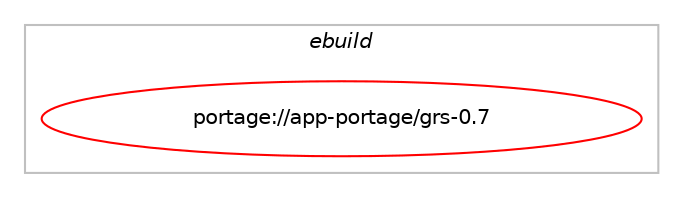 digraph prolog {

# *************
# Graph options
# *************

newrank=true;
concentrate=true;
compound=true;
graph [rankdir=LR,fontname=Helvetica,fontsize=10,ranksep=1.5];#, ranksep=2.5, nodesep=0.2];
edge  [arrowhead=vee];
node  [fontname=Helvetica,fontsize=10];

# **********
# The ebuild
# **********

subgraph cluster_leftcol {
color=gray;
label=<<i>ebuild</i>>;
id [label="portage://app-portage/grs-0.7", color=red, width=4, href="../app-portage/grs-0.7.svg"];
}

# ****************
# The dependencies
# ****************

subgraph cluster_midcol {
color=gray;
label=<<i>dependencies</i>>;
subgraph cluster_compile {
fillcolor="#eeeeee";
style=filled;
label=<<i>compile</i>>;
}
subgraph cluster_compileandrun {
fillcolor="#eeeeee";
style=filled;
label=<<i>compile and run</i>>;
}
subgraph cluster_run {
fillcolor="#eeeeee";
style=filled;
label=<<i>run</i>>;
# *** BEGIN UNKNOWN DEPENDENCY TYPE (TODO) ***
# id -> equal(use_conditional_group(positive,python_targets_python3_10,portage://app-portage/grs-0.7,[package_dependency(portage://app-portage/grs-0.7,run,no,dev-lang,python,none,[,,],[slot(3.10)],[])]))
# *** END UNKNOWN DEPENDENCY TYPE (TODO) ***

# *** BEGIN UNKNOWN DEPENDENCY TYPE (TODO) ***
# id -> equal(use_conditional_group(positive,python_targets_python3_11,portage://app-portage/grs-0.7,[package_dependency(portage://app-portage/grs-0.7,run,no,dev-lang,python,none,[,,],[slot(3.11)],[])]))
# *** END UNKNOWN DEPENDENCY TYPE (TODO) ***

# *** BEGIN UNKNOWN DEPENDENCY TYPE (TODO) ***
# id -> equal(use_conditional_group(positive,python_targets_python3_12,portage://app-portage/grs-0.7,[package_dependency(portage://app-portage/grs-0.7,run,no,dev-lang,python,none,[,,],[slot(3.12)],[])]))
# *** END UNKNOWN DEPENDENCY TYPE (TODO) ***

# *** BEGIN UNKNOWN DEPENDENCY TYPE (TODO) ***
# id -> equal(use_conditional_group(positive,server,portage://app-portage/grs-0.7,[package_dependency(portage://app-portage/grs-0.7,run,no,app-arch,tar,none,[,,],[],[use(enable(xattr),none)]),package_dependency(portage://app-portage/grs-0.7,run,no,app-cdr,cdrtools,none,[,,],[],[]),package_dependency(portage://app-portage/grs-0.7,run,no,app-crypt,md5deep,none,[,,],[],[]),package_dependency(portage://app-portage/grs-0.7,run,no,dev-libs,libcgroup,none,[,,],[],[]),package_dependency(portage://app-portage/grs-0.7,run,no,dev-vcs,git,none,[,,],[],[]),package_dependency(portage://app-portage/grs-0.7,run,no,net-misc,rsync,none,[,,],[],[]),package_dependency(portage://app-portage/grs-0.7,run,no,sys-fs,squashfs-tools,none,[,,],[],[]),package_dependency(portage://app-portage/grs-0.7,run,no,sys-kernel,genkernel,none,[,,],[],[])]))
# *** END UNKNOWN DEPENDENCY TYPE (TODO) ***

# *** BEGIN UNKNOWN DEPENDENCY TYPE (TODO) ***
# id -> equal(package_dependency(portage://app-portage/grs-0.7,run,no,sys-apps,portage,none,[,,],[],[use(optenable(python_targets_python3_10),negative),use(optenable(python_targets_python3_11),negative),use(optenable(python_targets_python3_12),negative)]))
# *** END UNKNOWN DEPENDENCY TYPE (TODO) ***

}
}

# **************
# The candidates
# **************

subgraph cluster_choices {
rank=same;
color=gray;
label=<<i>candidates</i>>;

}

}
